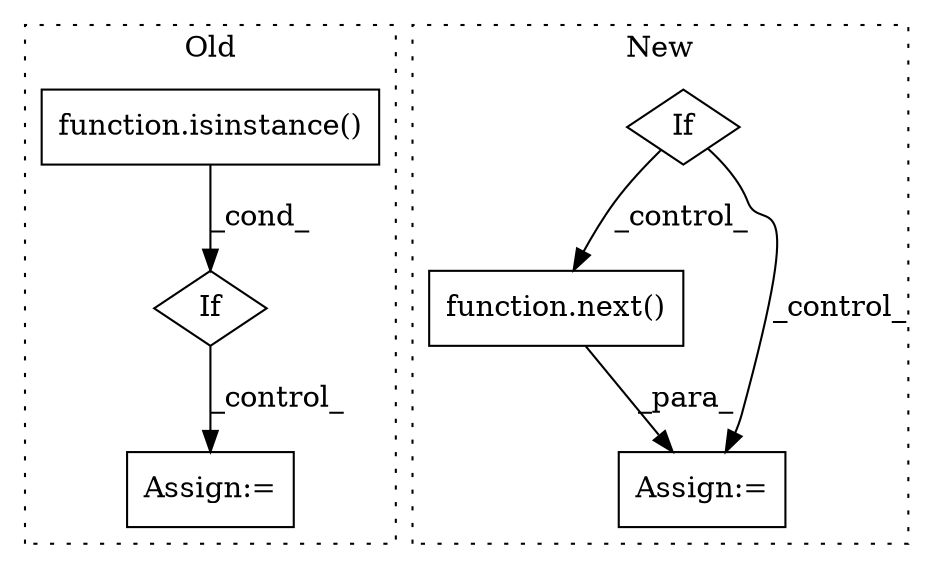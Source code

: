 digraph G {
subgraph cluster0 {
1 [label="function.isinstance()" a="75" s="1130,1154" l="11,1" shape="box"];
3 [label="If" a="96" s="1123" l="3" shape="diamond"];
4 [label="Assign:=" a="68" s="1176" l="3" shape="box"];
label = "Old";
style="dotted";
}
subgraph cluster1 {
2 [label="function.next()" a="75" s="1620,1632" l="5,1" shape="box"];
5 [label="Assign:=" a="68" s="1616" l="3" shape="box"];
6 [label="If" a="96" s="1377" l="3" shape="diamond"];
label = "New";
style="dotted";
}
1 -> 3 [label="_cond_"];
2 -> 5 [label="_para_"];
3 -> 4 [label="_control_"];
6 -> 2 [label="_control_"];
6 -> 5 [label="_control_"];
}
